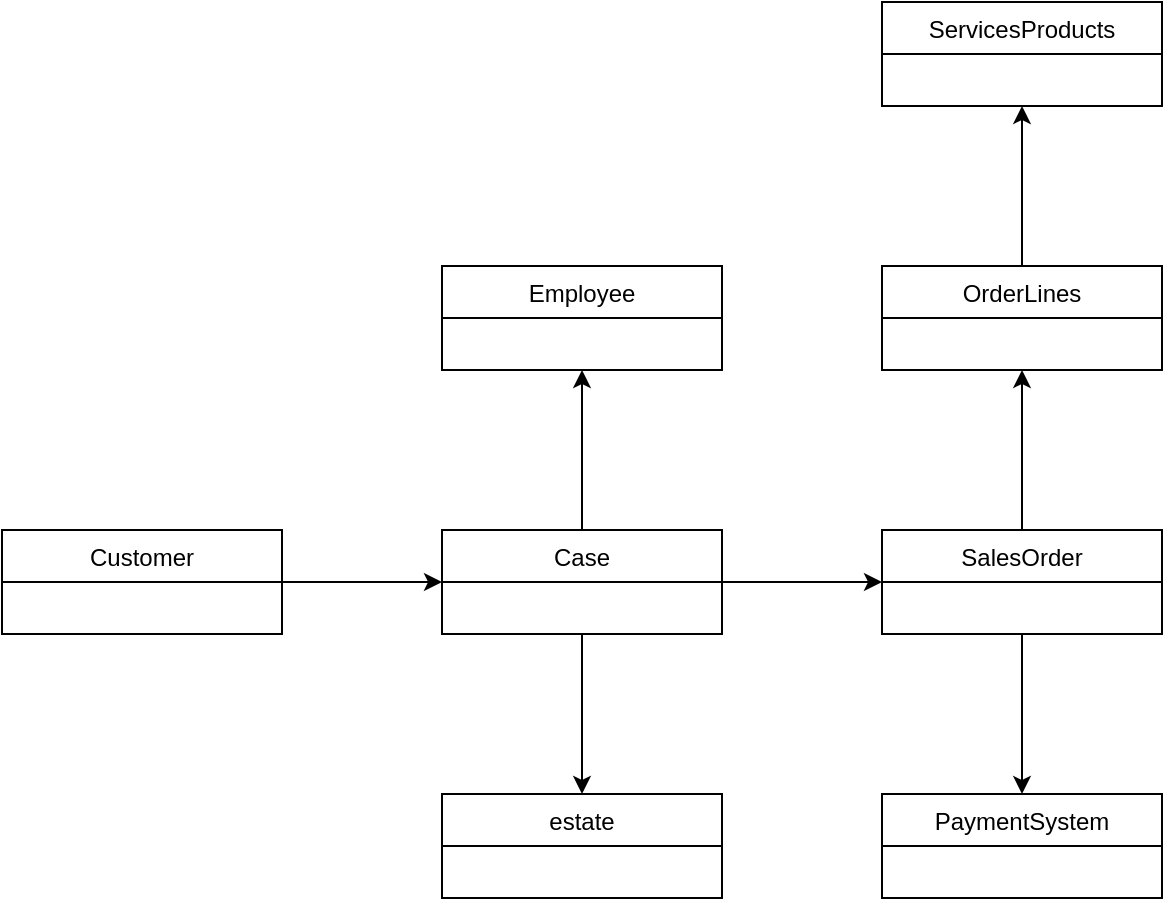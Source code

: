 <mxfile version="13.7.9" type="device"><diagram id="teeR27wK9Q3II2QpQeID" name="Side-1"><mxGraphModel dx="1106" dy="1003" grid="1" gridSize="10" guides="1" tooltips="1" connect="1" arrows="1" fold="1" page="1" pageScale="1" pageWidth="827" pageHeight="1169" math="0" shadow="0"><root><mxCell id="0"/><mxCell id="1" parent="0"/><mxCell id="N9dRIKayylEXjzuVduXg-6" value="" style="edgeStyle=orthogonalEdgeStyle;rounded=0;orthogonalLoop=1;jettySize=auto;html=1;" edge="1" parent="1" source="N9dRIKayylEXjzuVduXg-1" target="N9dRIKayylEXjzuVduXg-5"><mxGeometry relative="1" as="geometry"/></mxCell><mxCell id="N9dRIKayylEXjzuVduXg-1" value="Customer" style="swimlane;fontStyle=0;childLayout=stackLayout;horizontal=1;startSize=26;fillColor=none;horizontalStack=0;resizeParent=1;resizeParentMax=0;resizeLast=0;collapsible=1;marginBottom=0;" vertex="1" parent="1"><mxGeometry x="140" y="380" width="140" height="52" as="geometry"/></mxCell><mxCell id="N9dRIKayylEXjzuVduXg-8" value="" style="edgeStyle=orthogonalEdgeStyle;rounded=0;orthogonalLoop=1;jettySize=auto;html=1;" edge="1" parent="1" source="N9dRIKayylEXjzuVduXg-5" target="N9dRIKayylEXjzuVduXg-7"><mxGeometry relative="1" as="geometry"/></mxCell><mxCell id="N9dRIKayylEXjzuVduXg-10" value="" style="edgeStyle=orthogonalEdgeStyle;rounded=0;orthogonalLoop=1;jettySize=auto;html=1;" edge="1" parent="1" source="N9dRIKayylEXjzuVduXg-5" target="N9dRIKayylEXjzuVduXg-9"><mxGeometry relative="1" as="geometry"/></mxCell><mxCell id="N9dRIKayylEXjzuVduXg-20" value="" style="edgeStyle=orthogonalEdgeStyle;rounded=0;orthogonalLoop=1;jettySize=auto;html=1;" edge="1" parent="1" source="N9dRIKayylEXjzuVduXg-5" target="N9dRIKayylEXjzuVduXg-19"><mxGeometry relative="1" as="geometry"/></mxCell><mxCell id="N9dRIKayylEXjzuVduXg-5" value="Case" style="swimlane;fontStyle=0;childLayout=stackLayout;horizontal=1;startSize=26;fillColor=none;horizontalStack=0;resizeParent=1;resizeParentMax=0;resizeLast=0;collapsible=1;marginBottom=0;" vertex="1" parent="1"><mxGeometry x="360" y="380" width="140" height="52" as="geometry"/></mxCell><mxCell id="N9dRIKayylEXjzuVduXg-7" value="Employee" style="swimlane;fontStyle=0;childLayout=stackLayout;horizontal=1;startSize=26;fillColor=none;horizontalStack=0;resizeParent=1;resizeParentMax=0;resizeLast=0;collapsible=1;marginBottom=0;" vertex="1" parent="1"><mxGeometry x="360" y="248" width="140" height="52" as="geometry"/></mxCell><mxCell id="N9dRIKayylEXjzuVduXg-12" value="" style="edgeStyle=orthogonalEdgeStyle;rounded=0;orthogonalLoop=1;jettySize=auto;html=1;" edge="1" parent="1" source="N9dRIKayylEXjzuVduXg-9" target="N9dRIKayylEXjzuVduXg-11"><mxGeometry relative="1" as="geometry"/></mxCell><mxCell id="N9dRIKayylEXjzuVduXg-16" value="" style="edgeStyle=orthogonalEdgeStyle;rounded=0;orthogonalLoop=1;jettySize=auto;html=1;" edge="1" parent="1" source="N9dRIKayylEXjzuVduXg-9" target="N9dRIKayylEXjzuVduXg-15"><mxGeometry relative="1" as="geometry"/></mxCell><mxCell id="N9dRIKayylEXjzuVduXg-9" value="SalesOrder" style="swimlane;fontStyle=0;childLayout=stackLayout;horizontal=1;startSize=26;fillColor=none;horizontalStack=0;resizeParent=1;resizeParentMax=0;resizeLast=0;collapsible=1;marginBottom=0;" vertex="1" parent="1"><mxGeometry x="580" y="380" width="140" height="52" as="geometry"/></mxCell><mxCell id="N9dRIKayylEXjzuVduXg-11" value="PaymentSystem" style="swimlane;fontStyle=0;childLayout=stackLayout;horizontal=1;startSize=26;fillColor=none;horizontalStack=0;resizeParent=1;resizeParentMax=0;resizeLast=0;collapsible=1;marginBottom=0;" vertex="1" parent="1"><mxGeometry x="580" y="512" width="140" height="52" as="geometry"/></mxCell><mxCell id="N9dRIKayylEXjzuVduXg-18" value="" style="edgeStyle=orthogonalEdgeStyle;rounded=0;orthogonalLoop=1;jettySize=auto;html=1;" edge="1" parent="1" source="N9dRIKayylEXjzuVduXg-15" target="N9dRIKayylEXjzuVduXg-17"><mxGeometry relative="1" as="geometry"/></mxCell><mxCell id="N9dRIKayylEXjzuVduXg-15" value="OrderLines" style="swimlane;fontStyle=0;childLayout=stackLayout;horizontal=1;startSize=26;fillColor=none;horizontalStack=0;resizeParent=1;resizeParentMax=0;resizeLast=0;collapsible=1;marginBottom=0;" vertex="1" parent="1"><mxGeometry x="580" y="248" width="140" height="52" as="geometry"/></mxCell><mxCell id="N9dRIKayylEXjzuVduXg-17" value="ServicesProducts" style="swimlane;fontStyle=0;childLayout=stackLayout;horizontal=1;startSize=26;fillColor=none;horizontalStack=0;resizeParent=1;resizeParentMax=0;resizeLast=0;collapsible=1;marginBottom=0;" vertex="1" parent="1"><mxGeometry x="580" y="116" width="140" height="52" as="geometry"/></mxCell><mxCell id="N9dRIKayylEXjzuVduXg-19" value="estate" style="swimlane;fontStyle=0;childLayout=stackLayout;horizontal=1;startSize=26;fillColor=none;horizontalStack=0;resizeParent=1;resizeParentMax=0;resizeLast=0;collapsible=1;marginBottom=0;" vertex="1" parent="1"><mxGeometry x="360" y="512" width="140" height="52" as="geometry"/></mxCell></root></mxGraphModel></diagram></mxfile>